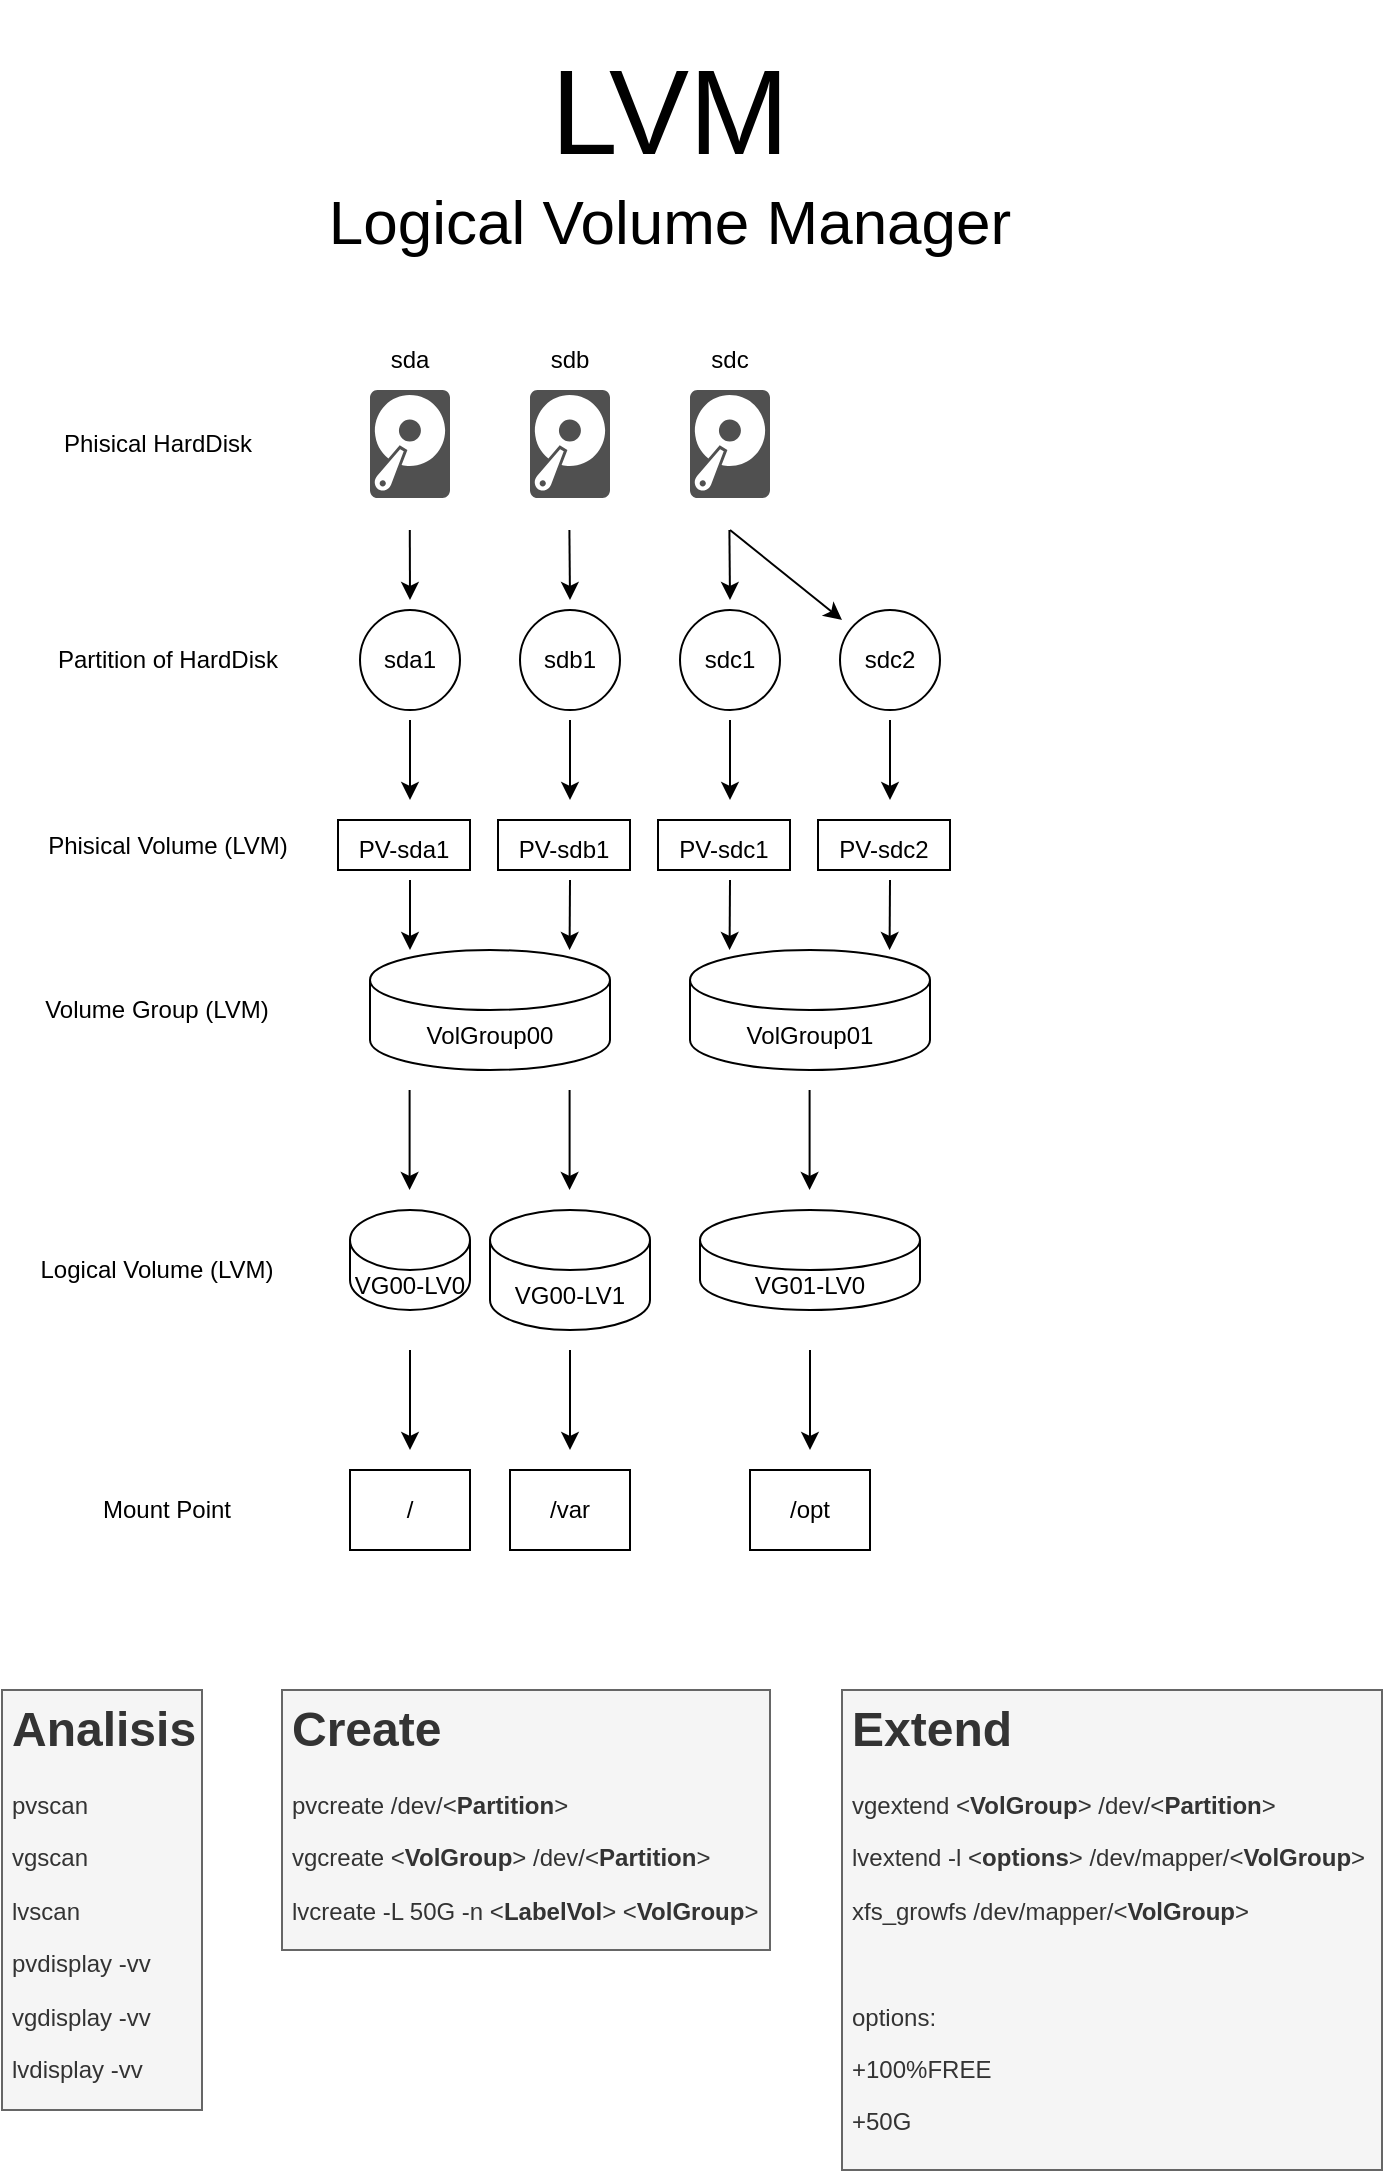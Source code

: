 <mxfile version="21.0.10" type="device"><diagram name="Page-1" id="teSSDozKyaRpSI9LITp6"><mxGraphModel dx="1434" dy="750" grid="1" gridSize="10" guides="1" tooltips="1" connect="1" arrows="1" fold="1" page="1" pageScale="1" pageWidth="827" pageHeight="1169" math="0" shadow="0"><root><mxCell id="0"/><mxCell id="1" parent="0"/><mxCell id="Oh6Pep8ZwBoTJYnmJVTc-69" value="" style="rounded=0;whiteSpace=wrap;html=1;" vertex="1" parent="1"><mxGeometry x="328" y="440" width="66" height="25" as="geometry"/></mxCell><mxCell id="Oh6Pep8ZwBoTJYnmJVTc-70" value="" style="rounded=0;whiteSpace=wrap;html=1;" vertex="1" parent="1"><mxGeometry x="408" y="440" width="66" height="25" as="geometry"/></mxCell><mxCell id="Oh6Pep8ZwBoTJYnmJVTc-71" value="" style="rounded=0;whiteSpace=wrap;html=1;" vertex="1" parent="1"><mxGeometry x="488" y="440" width="66" height="25" as="geometry"/></mxCell><mxCell id="Oh6Pep8ZwBoTJYnmJVTc-68" value="" style="rounded=0;whiteSpace=wrap;html=1;" vertex="1" parent="1"><mxGeometry x="248" y="440" width="66" height="25" as="geometry"/></mxCell><mxCell id="Oh6Pep8ZwBoTJYnmJVTc-58" value="" style="ellipse;whiteSpace=wrap;html=1;aspect=fixed;" vertex="1" parent="1"><mxGeometry x="339" y="335" width="50" height="50" as="geometry"/></mxCell><mxCell id="Oh6Pep8ZwBoTJYnmJVTc-59" value="" style="ellipse;whiteSpace=wrap;html=1;aspect=fixed;" vertex="1" parent="1"><mxGeometry x="419" y="335" width="50" height="50" as="geometry"/></mxCell><mxCell id="Oh6Pep8ZwBoTJYnmJVTc-60" value="" style="ellipse;whiteSpace=wrap;html=1;aspect=fixed;" vertex="1" parent="1"><mxGeometry x="499" y="335" width="50" height="50" as="geometry"/></mxCell><mxCell id="Oh6Pep8ZwBoTJYnmJVTc-57" value="" style="ellipse;whiteSpace=wrap;html=1;aspect=fixed;" vertex="1" parent="1"><mxGeometry x="259" y="335" width="50" height="50" as="geometry"/></mxCell><mxCell id="Oh6Pep8ZwBoTJYnmJVTc-8" value="" style="sketch=0;pointerEvents=1;shadow=0;dashed=0;html=1;strokeColor=none;fillColor=#505050;labelPosition=center;verticalLabelPosition=bottom;verticalAlign=top;outlineConnect=0;align=center;shape=mxgraph.office.devices.hard_disk;" vertex="1" parent="1"><mxGeometry x="264" y="225" width="40" height="54" as="geometry"/></mxCell><mxCell id="Oh6Pep8ZwBoTJYnmJVTc-9" value="" style="sketch=0;pointerEvents=1;shadow=0;dashed=0;html=1;strokeColor=none;fillColor=#505050;labelPosition=center;verticalLabelPosition=bottom;verticalAlign=top;outlineConnect=0;align=center;shape=mxgraph.office.devices.hard_disk;" vertex="1" parent="1"><mxGeometry x="344" y="225" width="40" height="54" as="geometry"/></mxCell><mxCell id="Oh6Pep8ZwBoTJYnmJVTc-10" value="" style="sketch=0;pointerEvents=1;shadow=0;dashed=0;html=1;strokeColor=none;fillColor=#505050;labelPosition=center;verticalLabelPosition=bottom;verticalAlign=top;outlineConnect=0;align=center;shape=mxgraph.office.devices.hard_disk;" vertex="1" parent="1"><mxGeometry x="424" y="225" width="40" height="54" as="geometry"/></mxCell><mxCell id="Oh6Pep8ZwBoTJYnmJVTc-11" value="sda" style="text;html=1;strokeColor=none;fillColor=none;align=center;verticalAlign=middle;whiteSpace=wrap;rounded=0;" vertex="1" parent="1"><mxGeometry x="254" y="195" width="60" height="30" as="geometry"/></mxCell><mxCell id="Oh6Pep8ZwBoTJYnmJVTc-12" value="sdb" style="text;html=1;strokeColor=none;fillColor=none;align=center;verticalAlign=middle;whiteSpace=wrap;rounded=0;" vertex="1" parent="1"><mxGeometry x="334" y="195" width="60" height="30" as="geometry"/></mxCell><mxCell id="Oh6Pep8ZwBoTJYnmJVTc-13" value="sdc" style="text;html=1;strokeColor=none;fillColor=none;align=center;verticalAlign=middle;whiteSpace=wrap;rounded=0;" vertex="1" parent="1"><mxGeometry x="414" y="195" width="60" height="30" as="geometry"/></mxCell><mxCell id="Oh6Pep8ZwBoTJYnmJVTc-14" value="" style="endArrow=classic;html=1;rounded=0;" edge="1" parent="1"><mxGeometry width="50" height="50" relative="1" as="geometry"><mxPoint x="283.9" y="295" as="sourcePoint"/><mxPoint x="284" y="330" as="targetPoint"/></mxGeometry></mxCell><mxCell id="Oh6Pep8ZwBoTJYnmJVTc-15" value="" style="endArrow=classic;html=1;rounded=0;" edge="1" parent="1"><mxGeometry width="50" height="50" relative="1" as="geometry"><mxPoint x="363.7" y="295" as="sourcePoint"/><mxPoint x="364" y="330" as="targetPoint"/></mxGeometry></mxCell><mxCell id="Oh6Pep8ZwBoTJYnmJVTc-16" value="" style="endArrow=classic;html=1;rounded=0;" edge="1" parent="1"><mxGeometry width="50" height="50" relative="1" as="geometry"><mxPoint x="443.7" y="295" as="sourcePoint"/><mxPoint x="444" y="330" as="targetPoint"/></mxGeometry></mxCell><mxCell id="Oh6Pep8ZwBoTJYnmJVTc-18" value="" style="endArrow=classic;html=1;rounded=0;" edge="1" parent="1"><mxGeometry width="50" height="50" relative="1" as="geometry"><mxPoint x="444" y="295" as="sourcePoint"/><mxPoint x="500" y="340" as="targetPoint"/></mxGeometry></mxCell><mxCell id="Oh6Pep8ZwBoTJYnmJVTc-19" value="sda1" style="text;html=1;strokeColor=none;fillColor=none;align=center;verticalAlign=middle;whiteSpace=wrap;rounded=0;" vertex="1" parent="1"><mxGeometry x="254" y="345" width="60" height="30" as="geometry"/></mxCell><mxCell id="Oh6Pep8ZwBoTJYnmJVTc-20" value="sdb1" style="text;html=1;strokeColor=none;fillColor=none;align=center;verticalAlign=middle;whiteSpace=wrap;rounded=0;" vertex="1" parent="1"><mxGeometry x="334" y="345" width="60" height="30" as="geometry"/></mxCell><mxCell id="Oh6Pep8ZwBoTJYnmJVTc-21" value="sdc1" style="text;html=1;strokeColor=none;fillColor=none;align=center;verticalAlign=middle;whiteSpace=wrap;rounded=0;" vertex="1" parent="1"><mxGeometry x="414" y="345" width="60" height="30" as="geometry"/></mxCell><mxCell id="Oh6Pep8ZwBoTJYnmJVTc-22" value="sdc2" style="text;html=1;strokeColor=none;fillColor=none;align=center;verticalAlign=middle;whiteSpace=wrap;rounded=0;" vertex="1" parent="1"><mxGeometry x="494" y="345" width="60" height="30" as="geometry"/></mxCell><mxCell id="Oh6Pep8ZwBoTJYnmJVTc-23" value="" style="endArrow=classic;html=1;rounded=0;" edge="1" parent="1"><mxGeometry width="50" height="50" relative="1" as="geometry"><mxPoint x="284" y="390" as="sourcePoint"/><mxPoint x="284" y="430" as="targetPoint"/></mxGeometry></mxCell><mxCell id="Oh6Pep8ZwBoTJYnmJVTc-24" value="" style="endArrow=classic;html=1;rounded=0;" edge="1" parent="1"><mxGeometry width="50" height="50" relative="1" as="geometry"><mxPoint x="364" y="390" as="sourcePoint"/><mxPoint x="364" y="430" as="targetPoint"/></mxGeometry></mxCell><mxCell id="Oh6Pep8ZwBoTJYnmJVTc-25" value="" style="endArrow=classic;html=1;rounded=0;" edge="1" parent="1"><mxGeometry width="50" height="50" relative="1" as="geometry"><mxPoint x="444" y="390" as="sourcePoint"/><mxPoint x="444" y="430" as="targetPoint"/></mxGeometry></mxCell><mxCell id="Oh6Pep8ZwBoTJYnmJVTc-27" value="" style="endArrow=classic;html=1;rounded=0;" edge="1" parent="1"><mxGeometry width="50" height="50" relative="1" as="geometry"><mxPoint x="524" y="390" as="sourcePoint"/><mxPoint x="524" y="430" as="targetPoint"/></mxGeometry></mxCell><mxCell id="Oh6Pep8ZwBoTJYnmJVTc-28" value="PV-sda1" style="text;html=1;align=center;verticalAlign=middle;whiteSpace=wrap;rounded=0;" vertex="1" parent="1"><mxGeometry x="251" y="440" width="60" height="30" as="geometry"/></mxCell><mxCell id="Oh6Pep8ZwBoTJYnmJVTc-29" value="PV-sdb1" style="text;html=1;strokeColor=none;fillColor=none;align=center;verticalAlign=middle;whiteSpace=wrap;rounded=0;" vertex="1" parent="1"><mxGeometry x="331" y="440" width="60" height="30" as="geometry"/></mxCell><mxCell id="Oh6Pep8ZwBoTJYnmJVTc-30" value="PV-sdc1" style="text;html=1;strokeColor=none;fillColor=none;align=center;verticalAlign=middle;whiteSpace=wrap;rounded=0;" vertex="1" parent="1"><mxGeometry x="411" y="440" width="60" height="30" as="geometry"/></mxCell><mxCell id="Oh6Pep8ZwBoTJYnmJVTc-31" value="PV-sdc2" style="text;html=1;strokeColor=none;fillColor=none;align=center;verticalAlign=middle;whiteSpace=wrap;rounded=0;" vertex="1" parent="1"><mxGeometry x="491" y="440" width="60" height="30" as="geometry"/></mxCell><mxCell id="Oh6Pep8ZwBoTJYnmJVTc-32" value="VolGroup00" style="shape=cylinder3;whiteSpace=wrap;html=1;boundedLbl=1;backgroundOutline=1;size=15;" vertex="1" parent="1"><mxGeometry x="264" y="505" width="120" height="60" as="geometry"/></mxCell><mxCell id="Oh6Pep8ZwBoTJYnmJVTc-33" value="VolGroup01" style="shape=cylinder3;whiteSpace=wrap;html=1;boundedLbl=1;backgroundOutline=1;size=15;" vertex="1" parent="1"><mxGeometry x="424" y="505" width="120" height="60" as="geometry"/></mxCell><mxCell id="Oh6Pep8ZwBoTJYnmJVTc-34" value="" style="endArrow=classic;html=1;rounded=0;" edge="1" parent="1"><mxGeometry width="50" height="50" relative="1" as="geometry"><mxPoint x="284" y="470" as="sourcePoint"/><mxPoint x="284" y="505" as="targetPoint"/></mxGeometry></mxCell><mxCell id="Oh6Pep8ZwBoTJYnmJVTc-35" value="" style="endArrow=classic;html=1;rounded=0;" edge="1" parent="1"><mxGeometry width="50" height="50" relative="1" as="geometry"><mxPoint x="364" y="470" as="sourcePoint"/><mxPoint x="363.8" y="505" as="targetPoint"/></mxGeometry></mxCell><mxCell id="Oh6Pep8ZwBoTJYnmJVTc-36" value="" style="endArrow=classic;html=1;rounded=0;" edge="1" parent="1"><mxGeometry width="50" height="50" relative="1" as="geometry"><mxPoint x="444" y="470" as="sourcePoint"/><mxPoint x="443.8" y="505" as="targetPoint"/></mxGeometry></mxCell><mxCell id="Oh6Pep8ZwBoTJYnmJVTc-37" value="" style="endArrow=classic;html=1;rounded=0;" edge="1" parent="1"><mxGeometry width="50" height="50" relative="1" as="geometry"><mxPoint x="524" y="470" as="sourcePoint"/><mxPoint x="523.8" y="505" as="targetPoint"/></mxGeometry></mxCell><mxCell id="Oh6Pep8ZwBoTJYnmJVTc-38" value="VG00-LV0" style="shape=cylinder3;whiteSpace=wrap;html=1;boundedLbl=1;backgroundOutline=1;size=15;" vertex="1" parent="1"><mxGeometry x="254" y="635" width="60" height="50" as="geometry"/></mxCell><mxCell id="Oh6Pep8ZwBoTJYnmJVTc-39" value="" style="endArrow=classic;html=1;rounded=0;" edge="1" parent="1"><mxGeometry width="50" height="50" relative="1" as="geometry"><mxPoint x="283.8" y="575" as="sourcePoint"/><mxPoint x="283.8" y="625" as="targetPoint"/></mxGeometry></mxCell><mxCell id="Oh6Pep8ZwBoTJYnmJVTc-40" value="" style="endArrow=classic;html=1;rounded=0;" edge="1" parent="1"><mxGeometry width="50" height="50" relative="1" as="geometry"><mxPoint x="363.8" y="575" as="sourcePoint"/><mxPoint x="363.8" y="625" as="targetPoint"/></mxGeometry></mxCell><mxCell id="Oh6Pep8ZwBoTJYnmJVTc-42" value="VG00-LV1" style="shape=cylinder3;whiteSpace=wrap;html=1;boundedLbl=1;backgroundOutline=1;size=15;" vertex="1" parent="1"><mxGeometry x="324" y="635" width="80" height="60" as="geometry"/></mxCell><mxCell id="Oh6Pep8ZwBoTJYnmJVTc-43" value="" style="endArrow=classic;html=1;rounded=0;" edge="1" parent="1"><mxGeometry width="50" height="50" relative="1" as="geometry"><mxPoint x="483.8" y="575" as="sourcePoint"/><mxPoint x="483.8" y="625" as="targetPoint"/></mxGeometry></mxCell><mxCell id="Oh6Pep8ZwBoTJYnmJVTc-44" value="VG01-LV0" style="shape=cylinder3;whiteSpace=wrap;html=1;boundedLbl=1;backgroundOutline=1;size=15;" vertex="1" parent="1"><mxGeometry x="429" y="635" width="110" height="50" as="geometry"/></mxCell><mxCell id="Oh6Pep8ZwBoTJYnmJVTc-45" value="" style="endArrow=classic;html=1;rounded=0;" edge="1" parent="1"><mxGeometry width="50" height="50" relative="1" as="geometry"><mxPoint x="284" y="705" as="sourcePoint"/><mxPoint x="284" y="755" as="targetPoint"/></mxGeometry></mxCell><mxCell id="Oh6Pep8ZwBoTJYnmJVTc-46" value="" style="endArrow=classic;html=1;rounded=0;" edge="1" parent="1"><mxGeometry width="50" height="50" relative="1" as="geometry"><mxPoint x="364" y="705" as="sourcePoint"/><mxPoint x="364" y="755" as="targetPoint"/></mxGeometry></mxCell><mxCell id="Oh6Pep8ZwBoTJYnmJVTc-47" value="" style="endArrow=classic;html=1;rounded=0;" edge="1" parent="1"><mxGeometry width="50" height="50" relative="1" as="geometry"><mxPoint x="484" y="705" as="sourcePoint"/><mxPoint x="484" y="755" as="targetPoint"/></mxGeometry></mxCell><mxCell id="Oh6Pep8ZwBoTJYnmJVTc-49" value="/" style="rounded=0;whiteSpace=wrap;html=1;" vertex="1" parent="1"><mxGeometry x="254" y="765" width="60" height="40" as="geometry"/></mxCell><mxCell id="Oh6Pep8ZwBoTJYnmJVTc-50" value="/var" style="rounded=0;whiteSpace=wrap;html=1;" vertex="1" parent="1"><mxGeometry x="334" y="765" width="60" height="40" as="geometry"/></mxCell><mxCell id="Oh6Pep8ZwBoTJYnmJVTc-51" value="/opt" style="rounded=0;whiteSpace=wrap;html=1;" vertex="1" parent="1"><mxGeometry x="454" y="765" width="60" height="40" as="geometry"/></mxCell><mxCell id="Oh6Pep8ZwBoTJYnmJVTc-53" value="&lt;h1&gt;Analisis&lt;/h1&gt;&lt;p&gt;pvscan&lt;/p&gt;&lt;p&gt;vgscan&lt;/p&gt;&lt;p&gt;lvscan&lt;/p&gt;&lt;p&gt;pvdisplay -vv&lt;/p&gt;&lt;p&gt;vgdisplay -vv&lt;/p&gt;&lt;p&gt;lvdisplay -vv&lt;/p&gt;" style="text;html=1;strokeColor=#666666;fillColor=#f5f5f5;spacing=5;spacingTop=-20;whiteSpace=wrap;overflow=hidden;rounded=0;fontColor=#333333;" vertex="1" parent="1"><mxGeometry x="80" y="875" width="100" height="210" as="geometry"/></mxCell><mxCell id="Oh6Pep8ZwBoTJYnmJVTc-54" value="&lt;h1&gt;Create&lt;/h1&gt;&lt;p&gt;pvcreate /dev/&amp;lt;&lt;b&gt;Partition&lt;/b&gt;&amp;gt;&lt;/p&gt;&lt;p&gt;vgcreate &amp;lt;&lt;b&gt;VolGroup&lt;/b&gt;&amp;gt; /dev/&amp;lt;&lt;b&gt;Partition&lt;/b&gt;&amp;gt;&lt;br&gt;&lt;/p&gt;&lt;p&gt;lvcreate -L 50G -n&amp;nbsp;&amp;lt;&lt;b&gt;LabelVol&lt;/b&gt;&amp;gt; &amp;lt;&lt;b&gt;VolGroup&lt;/b&gt;&amp;gt;&lt;/p&gt;" style="text;html=1;strokeColor=#666666;fillColor=#f5f5f5;spacing=5;spacingTop=-20;whiteSpace=wrap;overflow=hidden;rounded=0;fontColor=#333333;" vertex="1" parent="1"><mxGeometry x="220" y="875" width="244" height="130" as="geometry"/></mxCell><mxCell id="Oh6Pep8ZwBoTJYnmJVTc-55" value="&lt;h1&gt;Extend&lt;/h1&gt;&lt;p&gt;vgextend &amp;lt;&lt;b&gt;VolGroup&lt;/b&gt;&amp;gt; /dev/&amp;lt;&lt;b&gt;Partition&lt;/b&gt;&amp;gt;&lt;/p&gt;&lt;p&gt;lvextend -l &amp;lt;&lt;b&gt;options&lt;/b&gt;&amp;gt; /dev/mapper/&amp;lt;&lt;b&gt;VolGroup&lt;/b&gt;&amp;gt;&lt;br&gt;&lt;/p&gt;&lt;p&gt;xfs_growfs /dev/mapper/&amp;lt;&lt;b&gt;VolGroup&lt;/b&gt;&amp;gt;&lt;br&gt;&lt;/p&gt;&lt;p&gt;&lt;br&gt;&lt;/p&gt;&lt;p&gt;options:&lt;/p&gt;&lt;p&gt;+100%FREE&lt;br&gt;&lt;/p&gt;&lt;p&gt;+50G&lt;/p&gt;" style="text;html=1;strokeColor=#666666;fillColor=#f5f5f5;spacing=5;spacingTop=-20;whiteSpace=wrap;overflow=hidden;rounded=0;fontColor=#333333;" vertex="1" parent="1"><mxGeometry x="500" y="875" width="270" height="240" as="geometry"/></mxCell><mxCell id="Oh6Pep8ZwBoTJYnmJVTc-56" value="&lt;font style=&quot;font-size: 60px;&quot;&gt;LVM&lt;/font&gt;&lt;br&gt;&lt;font style=&quot;font-size: 31px;&quot;&gt;Logical Volume Manager&lt;/font&gt;" style="text;html=1;strokeColor=none;fillColor=none;align=center;verticalAlign=middle;whiteSpace=wrap;rounded=0;" vertex="1" parent="1"><mxGeometry x="229" y="30" width="370" height="150" as="geometry"/></mxCell><mxCell id="Oh6Pep8ZwBoTJYnmJVTc-61" value="Phisical HardDisk" style="text;html=1;strokeColor=none;fillColor=none;align=center;verticalAlign=middle;whiteSpace=wrap;rounded=0;" vertex="1" parent="1"><mxGeometry x="98.75" y="237" width="117.5" height="30" as="geometry"/></mxCell><mxCell id="Oh6Pep8ZwBoTJYnmJVTc-62" value="Partition of HardDisk" style="text;html=1;strokeColor=none;fillColor=none;align=center;verticalAlign=middle;whiteSpace=wrap;rounded=0;" vertex="1" parent="1"><mxGeometry x="103.75" y="345" width="117.5" height="30" as="geometry"/></mxCell><mxCell id="Oh6Pep8ZwBoTJYnmJVTc-63" value="Phisical Volume (LVM)" style="text;html=1;strokeColor=none;fillColor=none;align=center;verticalAlign=middle;whiteSpace=wrap;rounded=0;" vertex="1" parent="1"><mxGeometry x="97.5" y="437.5" width="130" height="30" as="geometry"/></mxCell><mxCell id="Oh6Pep8ZwBoTJYnmJVTc-64" value="Volume Group (LVM)" style="text;html=1;strokeColor=none;fillColor=none;align=center;verticalAlign=middle;whiteSpace=wrap;rounded=0;" vertex="1" parent="1"><mxGeometry x="100" y="520" width="115" height="30" as="geometry"/></mxCell><mxCell id="Oh6Pep8ZwBoTJYnmJVTc-65" value="Logical Volume (LVM)" style="text;html=1;strokeColor=none;fillColor=none;align=center;verticalAlign=middle;whiteSpace=wrap;rounded=0;" vertex="1" parent="1"><mxGeometry x="96.25" y="650" width="122.5" height="30" as="geometry"/></mxCell><mxCell id="Oh6Pep8ZwBoTJYnmJVTc-66" value="Mount Point" style="text;html=1;strokeColor=none;fillColor=none;align=center;verticalAlign=middle;whiteSpace=wrap;rounded=0;" vertex="1" parent="1"><mxGeometry x="101.25" y="770" width="122.5" height="30" as="geometry"/></mxCell></root></mxGraphModel></diagram></mxfile>
